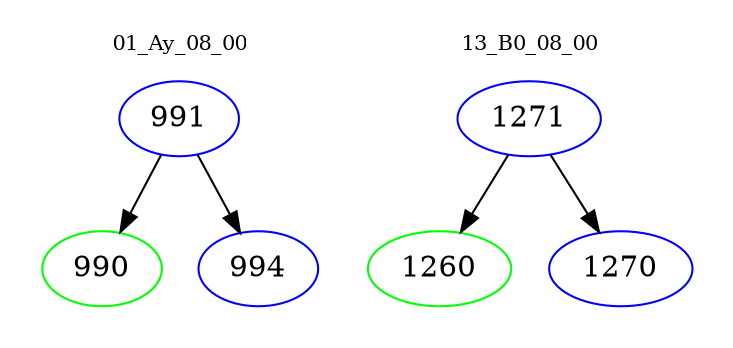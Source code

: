 digraph{
subgraph cluster_0 {
color = white
label = "01_Ay_08_00";
fontsize=10;
T0_991 [label="991", color="blue"]
T0_991 -> T0_990 [color="black"]
T0_990 [label="990", color="green"]
T0_991 -> T0_994 [color="black"]
T0_994 [label="994", color="blue"]
}
subgraph cluster_1 {
color = white
label = "13_B0_08_00";
fontsize=10;
T1_1271 [label="1271", color="blue"]
T1_1271 -> T1_1260 [color="black"]
T1_1260 [label="1260", color="green"]
T1_1271 -> T1_1270 [color="black"]
T1_1270 [label="1270", color="blue"]
}
}
